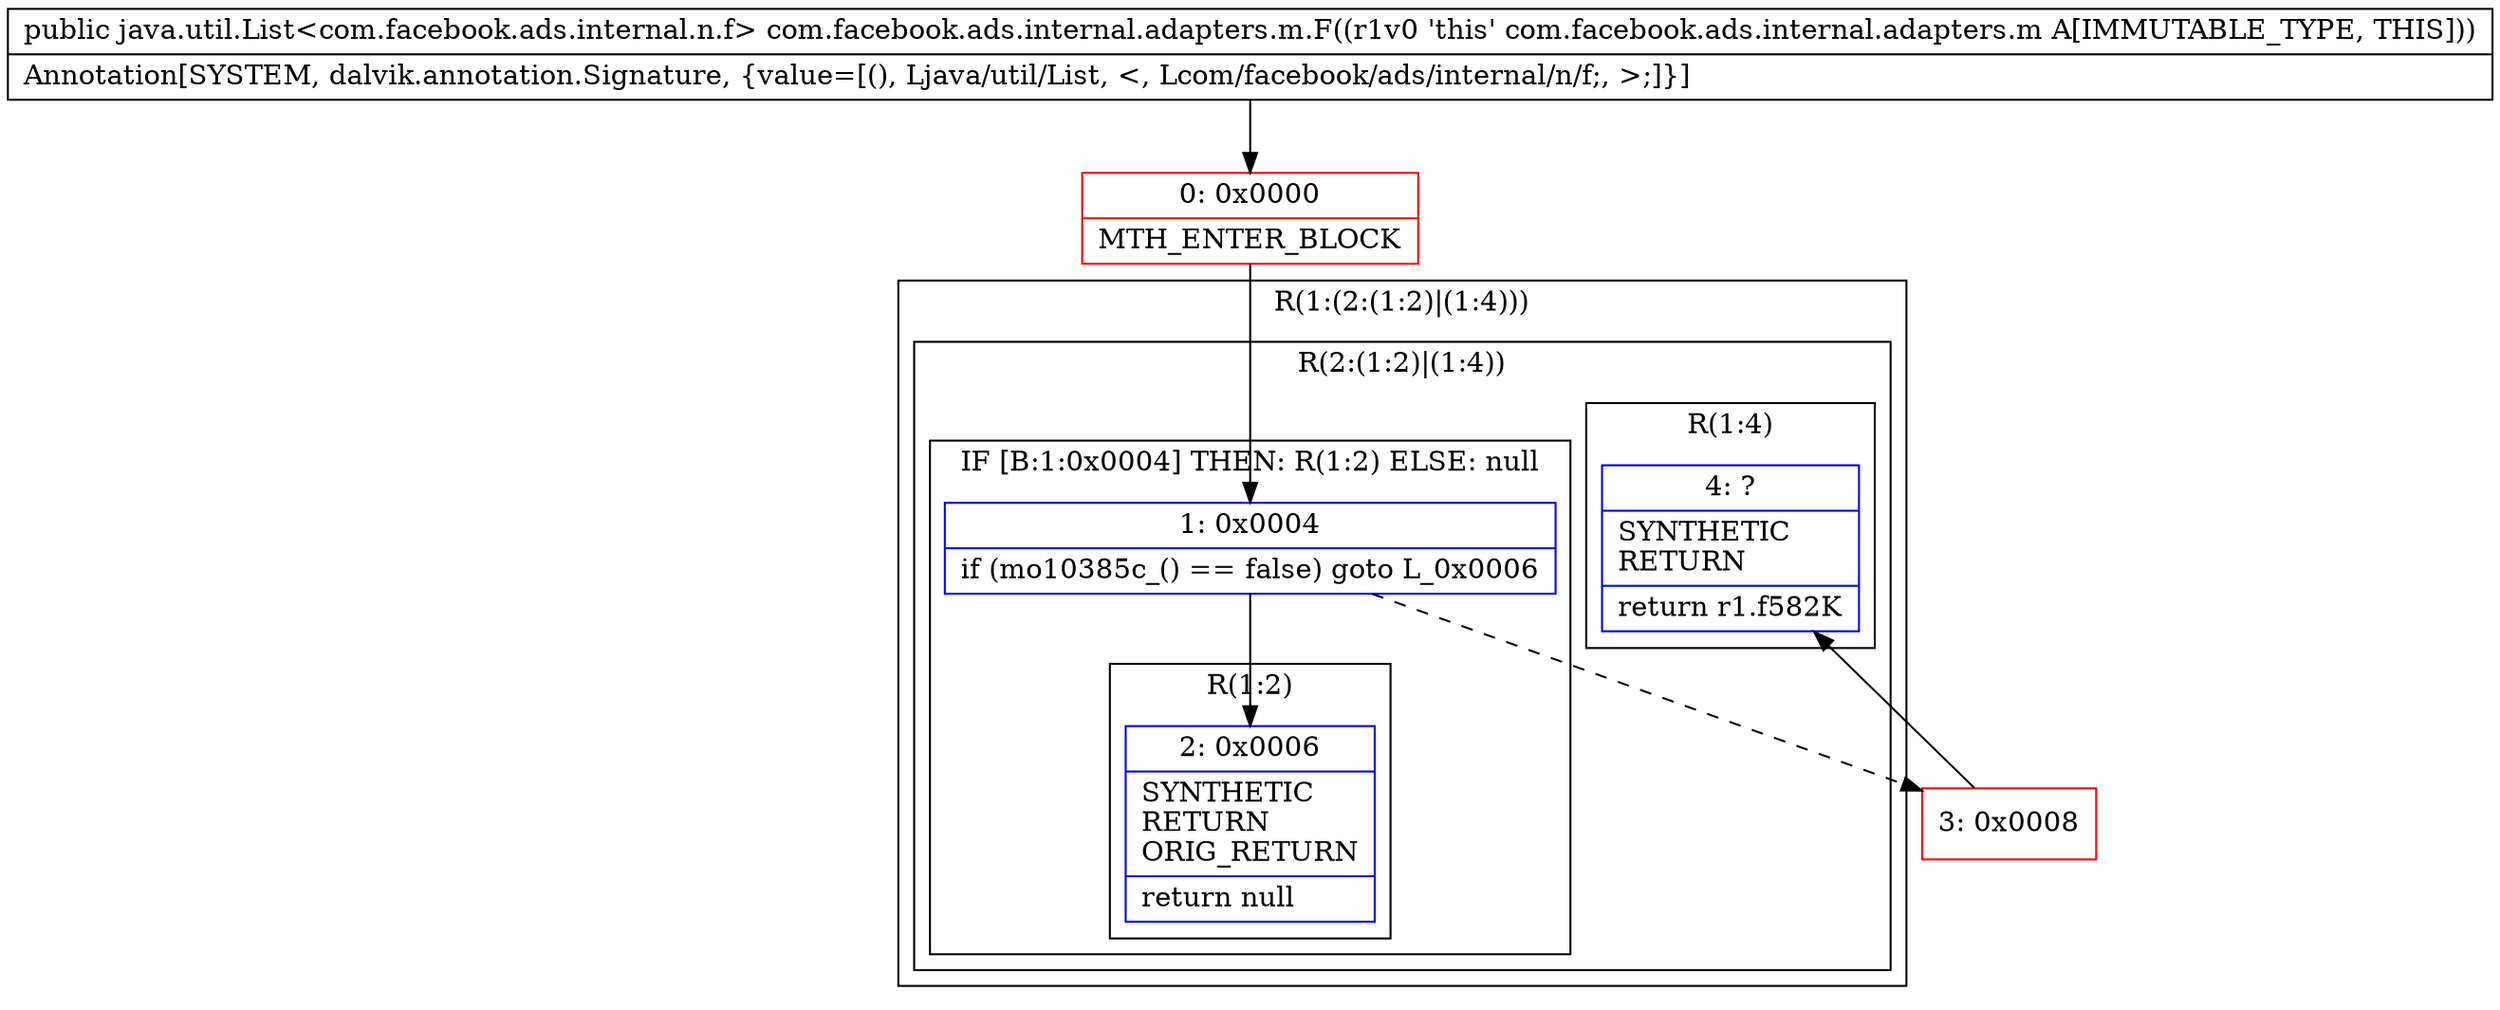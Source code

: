 digraph "CFG forcom.facebook.ads.internal.adapters.m.F()Ljava\/util\/List;" {
subgraph cluster_Region_1565491392 {
label = "R(1:(2:(1:2)|(1:4)))";
node [shape=record,color=blue];
subgraph cluster_Region_527172484 {
label = "R(2:(1:2)|(1:4))";
node [shape=record,color=blue];
subgraph cluster_IfRegion_1441573525 {
label = "IF [B:1:0x0004] THEN: R(1:2) ELSE: null";
node [shape=record,color=blue];
Node_1 [shape=record,label="{1\:\ 0x0004|if (mo10385c_() == false) goto L_0x0006\l}"];
subgraph cluster_Region_845484908 {
label = "R(1:2)";
node [shape=record,color=blue];
Node_2 [shape=record,label="{2\:\ 0x0006|SYNTHETIC\lRETURN\lORIG_RETURN\l|return null\l}"];
}
}
subgraph cluster_Region_319675488 {
label = "R(1:4)";
node [shape=record,color=blue];
Node_4 [shape=record,label="{4\:\ ?|SYNTHETIC\lRETURN\l|return r1.f582K\l}"];
}
}
}
Node_0 [shape=record,color=red,label="{0\:\ 0x0000|MTH_ENTER_BLOCK\l}"];
Node_3 [shape=record,color=red,label="{3\:\ 0x0008}"];
MethodNode[shape=record,label="{public java.util.List\<com.facebook.ads.internal.n.f\> com.facebook.ads.internal.adapters.m.F((r1v0 'this' com.facebook.ads.internal.adapters.m A[IMMUTABLE_TYPE, THIS]))  | Annotation[SYSTEM, dalvik.annotation.Signature, \{value=[(), Ljava\/util\/List, \<, Lcom\/facebook\/ads\/internal\/n\/f;, \>;]\}]\l}"];
MethodNode -> Node_0;
Node_1 -> Node_2;
Node_1 -> Node_3[style=dashed];
Node_0 -> Node_1;
Node_3 -> Node_4;
}

